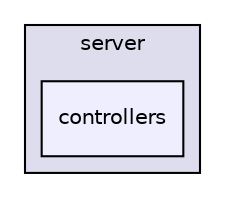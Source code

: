 digraph "server/controllers" {
  compound=true
  node [ fontsize="10", fontname="Helvetica"];
  edge [ labelfontsize="10", labelfontname="Helvetica"];
  subgraph clusterdir_41e1742e44e2de38b3bc91f993fed282 {
    graph [ bgcolor="#ddddee", pencolor="black", label="server" fontname="Helvetica", fontsize="10", URL="dir_41e1742e44e2de38b3bc91f993fed282.html"]
  dir_bc30bf6d9526902a22d609fcf9d6cc0f [shape=box, label="controllers", style="filled", fillcolor="#eeeeff", pencolor="black", URL="dir_bc30bf6d9526902a22d609fcf9d6cc0f.html"];
  }
}
